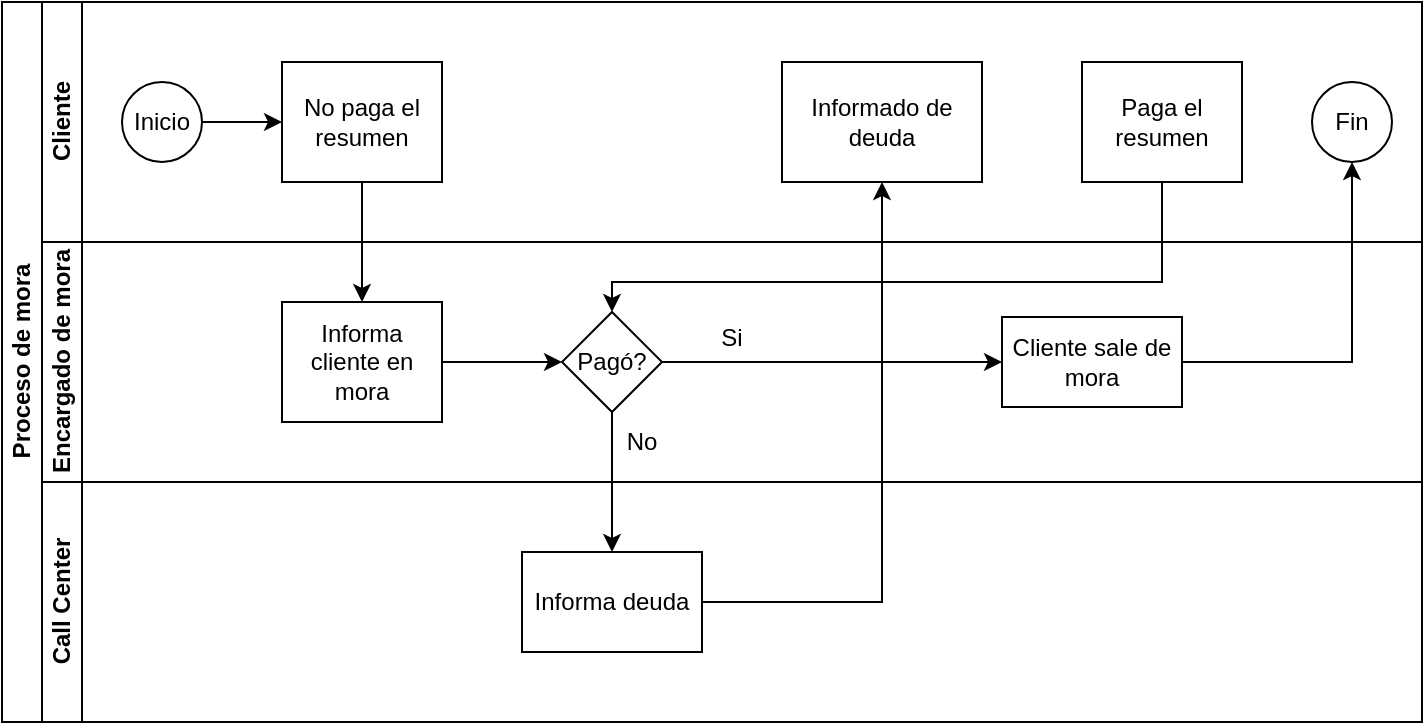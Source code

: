 <mxfile version="13.9.9" type="device"><diagram id="prtHgNgQTEPvFCAcTncT" name="Page-1"><mxGraphModel dx="1047" dy="569" grid="1" gridSize="10" guides="1" tooltips="1" connect="1" arrows="1" fold="1" page="1" pageScale="1" pageWidth="827" pageHeight="1169" math="0" shadow="0"><root><mxCell id="0"/><mxCell id="1" parent="0"/><mxCell id="dNxyNK7c78bLwvsdeMH5-19" value="Proceso de mora" style="swimlane;html=1;childLayout=stackLayout;resizeParent=1;resizeParentMax=0;horizontal=0;startSize=20;horizontalStack=0;" parent="1" vertex="1"><mxGeometry x="120" y="120" width="710" height="360" as="geometry"><mxRectangle x="120" y="120" width="30" height="50" as="alternateBounds"/></mxGeometry></mxCell><mxCell id="dNxyNK7c78bLwvsdeMH5-20" value="Cliente" style="swimlane;html=1;startSize=20;horizontal=0;" parent="dNxyNK7c78bLwvsdeMH5-19" vertex="1"><mxGeometry x="20" width="690" height="120" as="geometry"/></mxCell><mxCell id="dNxyNK7c78bLwvsdeMH5-25" value="" style="edgeStyle=orthogonalEdgeStyle;rounded=0;orthogonalLoop=1;jettySize=auto;html=1;" parent="dNxyNK7c78bLwvsdeMH5-20" source="dNxyNK7c78bLwvsdeMH5-23" target="dNxyNK7c78bLwvsdeMH5-24" edge="1"><mxGeometry relative="1" as="geometry"/></mxCell><mxCell id="dNxyNK7c78bLwvsdeMH5-23" value="Inicio" style="ellipse;whiteSpace=wrap;html=1;" parent="dNxyNK7c78bLwvsdeMH5-20" vertex="1"><mxGeometry x="40" y="40" width="40" height="40" as="geometry"/></mxCell><mxCell id="dNxyNK7c78bLwvsdeMH5-24" value="No paga el resumen" style="rounded=0;whiteSpace=wrap;html=1;fontFamily=Helvetica;fontSize=12;fontColor=#000000;align=center;" parent="dNxyNK7c78bLwvsdeMH5-20" vertex="1"><mxGeometry x="120" y="30" width="80" height="60" as="geometry"/></mxCell><mxCell id="dNxyNK7c78bLwvsdeMH5-30" value="Paga el resumen" style="rounded=0;whiteSpace=wrap;html=1;fontFamily=Helvetica;fontSize=12;fontColor=#000000;align=center;" parent="dNxyNK7c78bLwvsdeMH5-20" vertex="1"><mxGeometry x="520" y="30" width="80" height="60" as="geometry"/></mxCell><mxCell id="dNxyNK7c78bLwvsdeMH5-32" value="Fin" style="ellipse;whiteSpace=wrap;html=1;" parent="dNxyNK7c78bLwvsdeMH5-20" vertex="1"><mxGeometry x="635" y="40" width="40" height="40" as="geometry"/></mxCell><mxCell id="9Rn4QhODei28HwMnKiLM-11" value="Informado de deuda" style="rounded=0;whiteSpace=wrap;html=1;fontSize=12;" vertex="1" parent="dNxyNK7c78bLwvsdeMH5-20"><mxGeometry x="370" y="30" width="100" height="60" as="geometry"/></mxCell><mxCell id="dNxyNK7c78bLwvsdeMH5-21" value="Encargado de mora" style="swimlane;html=1;startSize=20;horizontal=0;" parent="dNxyNK7c78bLwvsdeMH5-19" vertex="1"><mxGeometry x="20" y="120" width="690" height="120" as="geometry"/></mxCell><mxCell id="9Rn4QhODei28HwMnKiLM-5" style="edgeStyle=orthogonalEdgeStyle;rounded=0;orthogonalLoop=1;jettySize=auto;html=1;entryX=0;entryY=0.5;entryDx=0;entryDy=0;" edge="1" parent="dNxyNK7c78bLwvsdeMH5-21" source="dNxyNK7c78bLwvsdeMH5-26" target="dNxyNK7c78bLwvsdeMH5-36"><mxGeometry relative="1" as="geometry"/></mxCell><mxCell id="dNxyNK7c78bLwvsdeMH5-26" value="Informa cliente en mora" style="rounded=0;whiteSpace=wrap;html=1;fontFamily=Helvetica;fontSize=12;fontColor=#000000;align=center;" parent="dNxyNK7c78bLwvsdeMH5-21" vertex="1"><mxGeometry x="120" y="30" width="80" height="60" as="geometry"/></mxCell><mxCell id="9Rn4QhODei28HwMnKiLM-19" style="edgeStyle=orthogonalEdgeStyle;rounded=0;orthogonalLoop=1;jettySize=auto;html=1;entryX=0;entryY=0.5;entryDx=0;entryDy=0;fontSize=12;" edge="1" parent="dNxyNK7c78bLwvsdeMH5-21" source="dNxyNK7c78bLwvsdeMH5-36" target="9Rn4QhODei28HwMnKiLM-17"><mxGeometry relative="1" as="geometry"/></mxCell><mxCell id="dNxyNK7c78bLwvsdeMH5-36" value="Pagó?" style="rhombus;whiteSpace=wrap;html=1;fontFamily=Helvetica;fontSize=12;fontColor=#000000;align=center;" parent="dNxyNK7c78bLwvsdeMH5-21" vertex="1"><mxGeometry x="260" y="35" width="50" height="50" as="geometry"/></mxCell><mxCell id="9Rn4QhODei28HwMnKiLM-16" value="No" style="text;html=1;strokeColor=none;fillColor=none;align=center;verticalAlign=middle;whiteSpace=wrap;rounded=0;fontSize=12;" vertex="1" parent="dNxyNK7c78bLwvsdeMH5-21"><mxGeometry x="280" y="90" width="40" height="20" as="geometry"/></mxCell><mxCell id="9Rn4QhODei28HwMnKiLM-17" value="Cliente sale de mora" style="rounded=0;whiteSpace=wrap;html=1;fontSize=12;" vertex="1" parent="dNxyNK7c78bLwvsdeMH5-21"><mxGeometry x="480" y="37.5" width="90" height="45" as="geometry"/></mxCell><mxCell id="9Rn4QhODei28HwMnKiLM-21" value="Si" style="text;html=1;strokeColor=none;fillColor=none;align=center;verticalAlign=middle;whiteSpace=wrap;rounded=0;fontSize=12;" vertex="1" parent="dNxyNK7c78bLwvsdeMH5-21"><mxGeometry x="325" y="37.5" width="40" height="20" as="geometry"/></mxCell><mxCell id="9Rn4QhODei28HwMnKiLM-3" style="edgeStyle=orthogonalEdgeStyle;rounded=0;orthogonalLoop=1;jettySize=auto;html=1;" edge="1" parent="dNxyNK7c78bLwvsdeMH5-19" source="dNxyNK7c78bLwvsdeMH5-24" target="dNxyNK7c78bLwvsdeMH5-26"><mxGeometry relative="1" as="geometry"/></mxCell><mxCell id="dNxyNK7c78bLwvsdeMH5-22" value="Call Center" style="swimlane;html=1;startSize=20;horizontal=0;" parent="dNxyNK7c78bLwvsdeMH5-19" vertex="1"><mxGeometry x="20" y="240" width="690" height="120" as="geometry"/></mxCell><mxCell id="9Rn4QhODei28HwMnKiLM-8" value="Informa deuda" style="rounded=0;whiteSpace=wrap;html=1;fontSize=12;" vertex="1" parent="dNxyNK7c78bLwvsdeMH5-22"><mxGeometry x="240" y="35" width="90" height="50" as="geometry"/></mxCell><mxCell id="9Rn4QhODei28HwMnKiLM-9" style="edgeStyle=orthogonalEdgeStyle;rounded=0;orthogonalLoop=1;jettySize=auto;html=1;fontSize=9;" edge="1" parent="dNxyNK7c78bLwvsdeMH5-19" source="dNxyNK7c78bLwvsdeMH5-36" target="9Rn4QhODei28HwMnKiLM-8"><mxGeometry relative="1" as="geometry"/></mxCell><mxCell id="9Rn4QhODei28HwMnKiLM-13" style="edgeStyle=orthogonalEdgeStyle;rounded=0;orthogonalLoop=1;jettySize=auto;html=1;entryX=0.5;entryY=1;entryDx=0;entryDy=0;fontSize=12;" edge="1" parent="dNxyNK7c78bLwvsdeMH5-19" source="9Rn4QhODei28HwMnKiLM-8" target="9Rn4QhODei28HwMnKiLM-11"><mxGeometry relative="1" as="geometry"/></mxCell><mxCell id="9Rn4QhODei28HwMnKiLM-15" style="edgeStyle=orthogonalEdgeStyle;rounded=0;orthogonalLoop=1;jettySize=auto;html=1;entryX=0.5;entryY=0;entryDx=0;entryDy=0;fontSize=12;" edge="1" parent="dNxyNK7c78bLwvsdeMH5-19" source="dNxyNK7c78bLwvsdeMH5-30" target="dNxyNK7c78bLwvsdeMH5-36"><mxGeometry relative="1" as="geometry"><Array as="points"><mxPoint x="580" y="140"/><mxPoint x="305" y="140"/></Array></mxGeometry></mxCell><mxCell id="9Rn4QhODei28HwMnKiLM-20" style="edgeStyle=orthogonalEdgeStyle;rounded=0;orthogonalLoop=1;jettySize=auto;html=1;entryX=0.5;entryY=1;entryDx=0;entryDy=0;fontSize=12;" edge="1" parent="dNxyNK7c78bLwvsdeMH5-19" source="9Rn4QhODei28HwMnKiLM-17" target="dNxyNK7c78bLwvsdeMH5-32"><mxGeometry relative="1" as="geometry"/></mxCell></root></mxGraphModel></diagram></mxfile>